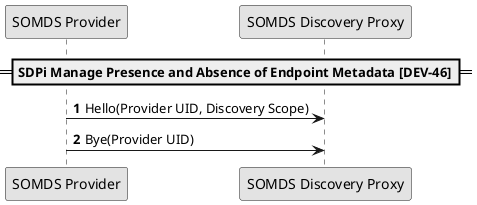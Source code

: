 @startuml

skinparam monochrome true
autonumber


!global $str_somds_provider = "SOMDS Provider"
!global $str_somds_discovery_proxy = "SOMDS Discovery Proxy"

participant "$str_somds_provider" as provider
participant "$str_somds_discovery_proxy" as discovery_proxy

==SDPi Manage Presence and Absence of Endpoint Metadata [DEV-46]==

discovery_proxy <- provider: Hello(Provider UID, Discovery Scope)

discovery_proxy <- provider: Bye(Provider UID)

@enduml